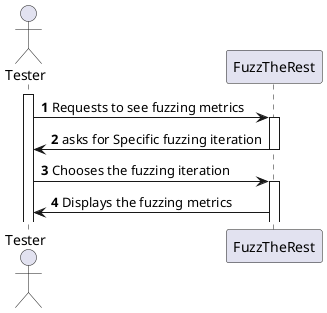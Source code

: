 @startuml
'https://plantuml.com/sequence-diagram

autonumber

actor Tester
participant FuzzTheRest
activate Tester
Tester -> FuzzTheRest: Requests to see fuzzing metrics
activate FuzzTheRest
FuzzTheRest -> Tester: asks for Specific fuzzing iteration
deactivate FuzzTheRest
Tester -> FuzzTheRest:Chooses the fuzzing iteration
activate FuzzTheRest
FuzzTheRest -> Tester: Displays the fuzzing metrics
@enduml